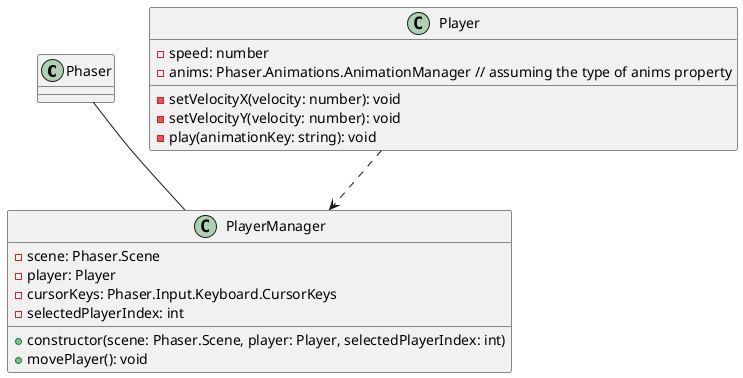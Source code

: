 @startuml

class Phaser
class Player

class PlayerManager {
  - scene: Phaser.Scene
  - player: Player
  - cursorKeys: Phaser.Input.Keyboard.CursorKeys
  - selectedPlayerIndex: int
  + constructor(scene: Phaser.Scene, player: Player, selectedPlayerIndex: int)
  + movePlayer(): void
}

class Player {
  - speed: number
  - setVelocityX(velocity: number): void
  - setVelocityY(velocity: number): void
  - play(animationKey: string): void
  - anims: Phaser.Animations.AnimationManager // assuming the type of anims property
}

Phaser -- PlayerManager
Player ..> PlayerManager

@enduml
